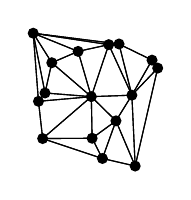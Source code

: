 \begin{tikzpicture}
    \fill (0.096, -0.676) circle(2pt);
    \fill (-0.716, 0.05) circle(2pt);
    \fill (0.798, 0.472) circle(2pt);
    \fill (0.307, 0.778) circle(2pt);
    \fill (-0.783, 0.915) circle(2pt);
    \fill (-0.633, 0.156) circle(2pt);
    \fill (0.726, 0.573) circle(2pt);
    \fill (-0.035, -0.419) circle(2pt);
    \fill (0.512, -0.772) circle(2pt);
    \fill (-0.213, 0.684) circle(2pt);
    \fill (0.176, 0.77) circle(2pt);
    \fill (-0.045, 0.109) circle(2pt);
    \fill (0.47, 0.128) circle(2pt);
    \fill (-0.547, 0.54) circle(2pt);
    \fill (-0.663, -0.423) circle(2pt);
    \fill (0.268, -0.198) circle(2pt);
    \draw (0.726,0.573) -- (0.47,0.128);
    \draw (0.307,0.778) -- (-0.783,0.915);
    \draw (-0.783,0.915) -- (0.307,0.778);
    \draw (-0.783,0.915) -- (-0.213,0.684);
    \draw (0.47,0.128) -- (0.176,0.77);
    \draw (-0.633,0.156) -- (-0.783,0.915);
    \draw (-0.663,-0.423) -- (-0.716,0.05);
    \draw (-0.663,-0.423) -- (-0.035,-0.419);
    \draw (0.307,0.778) -- (0.176,0.77);
    \draw (0.512,-0.772) -- (0.096,-0.676);
    \draw (-0.633,0.156) -- (-0.547,0.54);
    \draw (-0.633,0.156) -- (-0.716,0.05);
    \draw (-0.045,0.109) -- (-0.633,0.156);
    \draw (0.512,-0.772) -- (0.47,0.128);
    \draw (0.176,0.77) -- (0.307,0.778);
    \draw (-0.213,0.684) -- (-0.045,0.109);
    \draw (0.096,-0.676) -- (0.512,-0.772);
    \draw (-0.045,0.109) -- (-0.663,-0.423);
    \draw (0.176,0.77) -- (0.47,0.128);
    \draw (-0.547,0.54) -- (-0.633,0.156);
    \draw (0.096,-0.676) -- (-0.663,-0.423);
    \draw (0.512,-0.772) -- (0.268,-0.198);
    \draw (0.798,0.472) -- (0.512,-0.772);
    \draw (0.176,0.77) -- (-0.213,0.684);
    \draw (-0.547,0.54) -- (-0.045,0.109);
    \draw (0.268,-0.198) -- (-0.045,0.109);
    \draw (0.726,0.573) -- (0.798,0.472);
    \draw (0.268,-0.198) -- (0.512,-0.772);
    \draw (0.47,0.128) -- (0.307,0.778);
    \draw (-0.663,-0.423) -- (0.096,-0.676);
    \draw (0.47,0.128) -- (0.726,0.573);
    \draw (-0.783,0.915) -- (-0.633,0.156);
    \draw (0.47,0.128) -- (0.268,-0.198);
    \draw (0.307,0.778) -- (0.47,0.128);
    \draw (0.512,-0.772) -- (0.798,0.472);
    \draw (0.307,0.778) -- (0.726,0.573);
    \draw (-0.213,0.684) -- (-0.783,0.915);
    \draw (-0.213,0.684) -- (0.176,0.77);
    \draw (0.096,-0.676) -- (-0.035,-0.419);
    \draw (-0.045,0.109) -- (-0.716,0.05);
    \draw (0.176,0.77) -- (-0.045,0.109);
    \draw (-0.213,0.684) -- (-0.547,0.54);
    \draw (-0.045,0.109) -- (0.176,0.77);
    \draw (-0.547,0.54) -- (-0.783,0.915);
    \draw (-0.716,0.05) -- (-0.633,0.156);
    \draw (-0.716,0.05) -- (-0.045,0.109);
    \draw (-0.045,0.109) -- (-0.547,0.54);
    \draw (-0.045,0.109) -- (-0.035,-0.419);
    \draw (-0.035,-0.419) -- (0.096,-0.676);
    \draw (-0.716,0.05) -- (-0.663,-0.423);
    \draw (0.268,-0.198) -- (-0.035,-0.419);
    \draw (0.726,0.573) -- (0.307,0.778);
    \draw (0.47,0.128) -- (0.798,0.472);
    \draw (-0.035,-0.419) -- (0.268,-0.198);
    \draw (0.47,0.128) -- (-0.045,0.109);
    \draw (-0.783,0.915) -- (-0.716,0.05);
    \draw (0.47,0.128) -- (0.512,-0.772);
    \draw (-0.663,-0.423) -- (-0.045,0.109);
    \draw (-0.783,0.915) -- (0.176,0.77);
    \draw (-0.633,0.156) -- (-0.045,0.109);
    \draw (-0.783,0.915) -- (-0.547,0.54);
    \draw (0.176,0.77) -- (-0.783,0.915);
    \draw (-0.045,0.109) -- (-0.213,0.684);
    \draw (-0.716,0.05) -- (-0.783,0.915);
    \draw (-0.035,-0.419) -- (-0.045,0.109);
    \draw (-0.045,0.109) -- (0.47,0.128);
    \draw (-0.547,0.54) -- (-0.213,0.684);
    \draw (0.268,-0.198) -- (0.096,-0.676);
    \draw (-0.045,0.109) -- (0.268,-0.198);
    \draw (0.798,0.472) -- (0.47,0.128);
    \draw (0.096,-0.676) -- (0.268,-0.198);
    \draw (0.798,0.472) -- (0.726,0.573);
    \draw (0.268,-0.198) -- (0.47,0.128);
    \draw (-0.035,-0.419) -- (-0.663,-0.423);
\end{tikzpicture}
